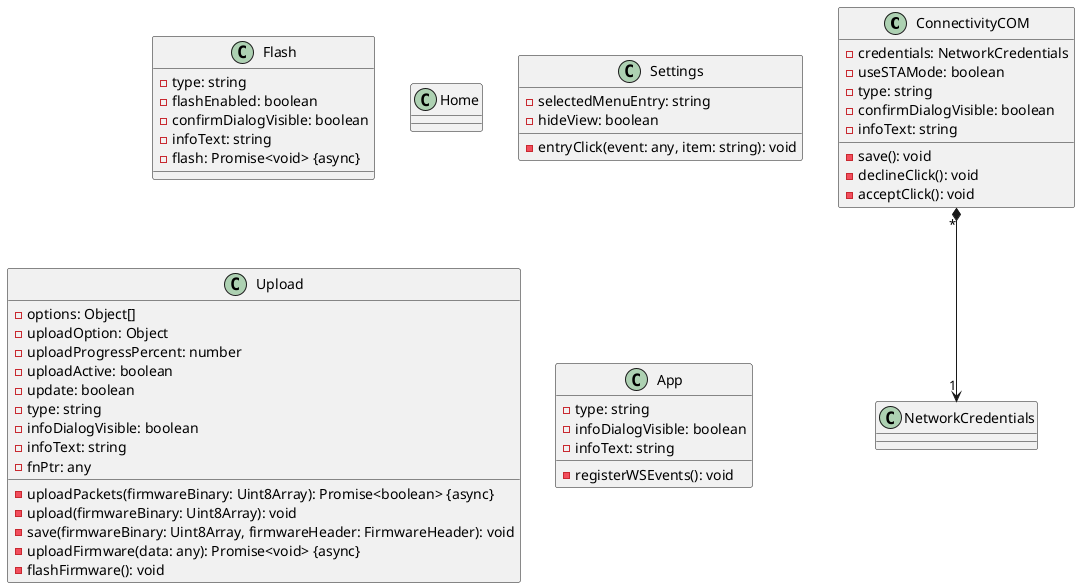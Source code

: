 @startuml
class ConnectivityCOM
{
    - credentials: NetworkCredentials
    - useSTAMode: boolean
    - type: string
    - confirmDialogVisible: boolean
    - infoText: string
    - save(): void
    - declineClick(): void
    - acceptClick(): void
}
ConnectivityCOM "*" *--> "1" NetworkCredentials

class Flash
{
    - type: string
    - flashEnabled: boolean
    - confirmDialogVisible: boolean
    - infoText: string
    - flash: Promise<void> {async}
}

class Home
{
}

class Settings
{
    - selectedMenuEntry: string
    - hideView: boolean
    - entryClick(event: any, item: string): void
}

class Upload
{
    - options: Object[]
    - uploadOption: Object
    - uploadProgressPercent: number
    - uploadActive: boolean
    - update: boolean
    - type: string
    - infoDialogVisible: boolean
    - infoText: string
    - fnPtr: any
    - uploadPackets(firmwareBinary: Uint8Array): Promise<boolean> {async}
    - upload(firmwareBinary: Uint8Array): void
    - save(firmwareBinary: Uint8Array, firmwareHeader: FirmwareHeader): void
    - uploadFirmware(data: any): Promise<void> {async}
    - flashFirmware(): void
}

class App
{
    - type: string
    - infoDialogVisible: boolean
    - infoText: string
    - registerWSEvents(): void
}
@enduml
